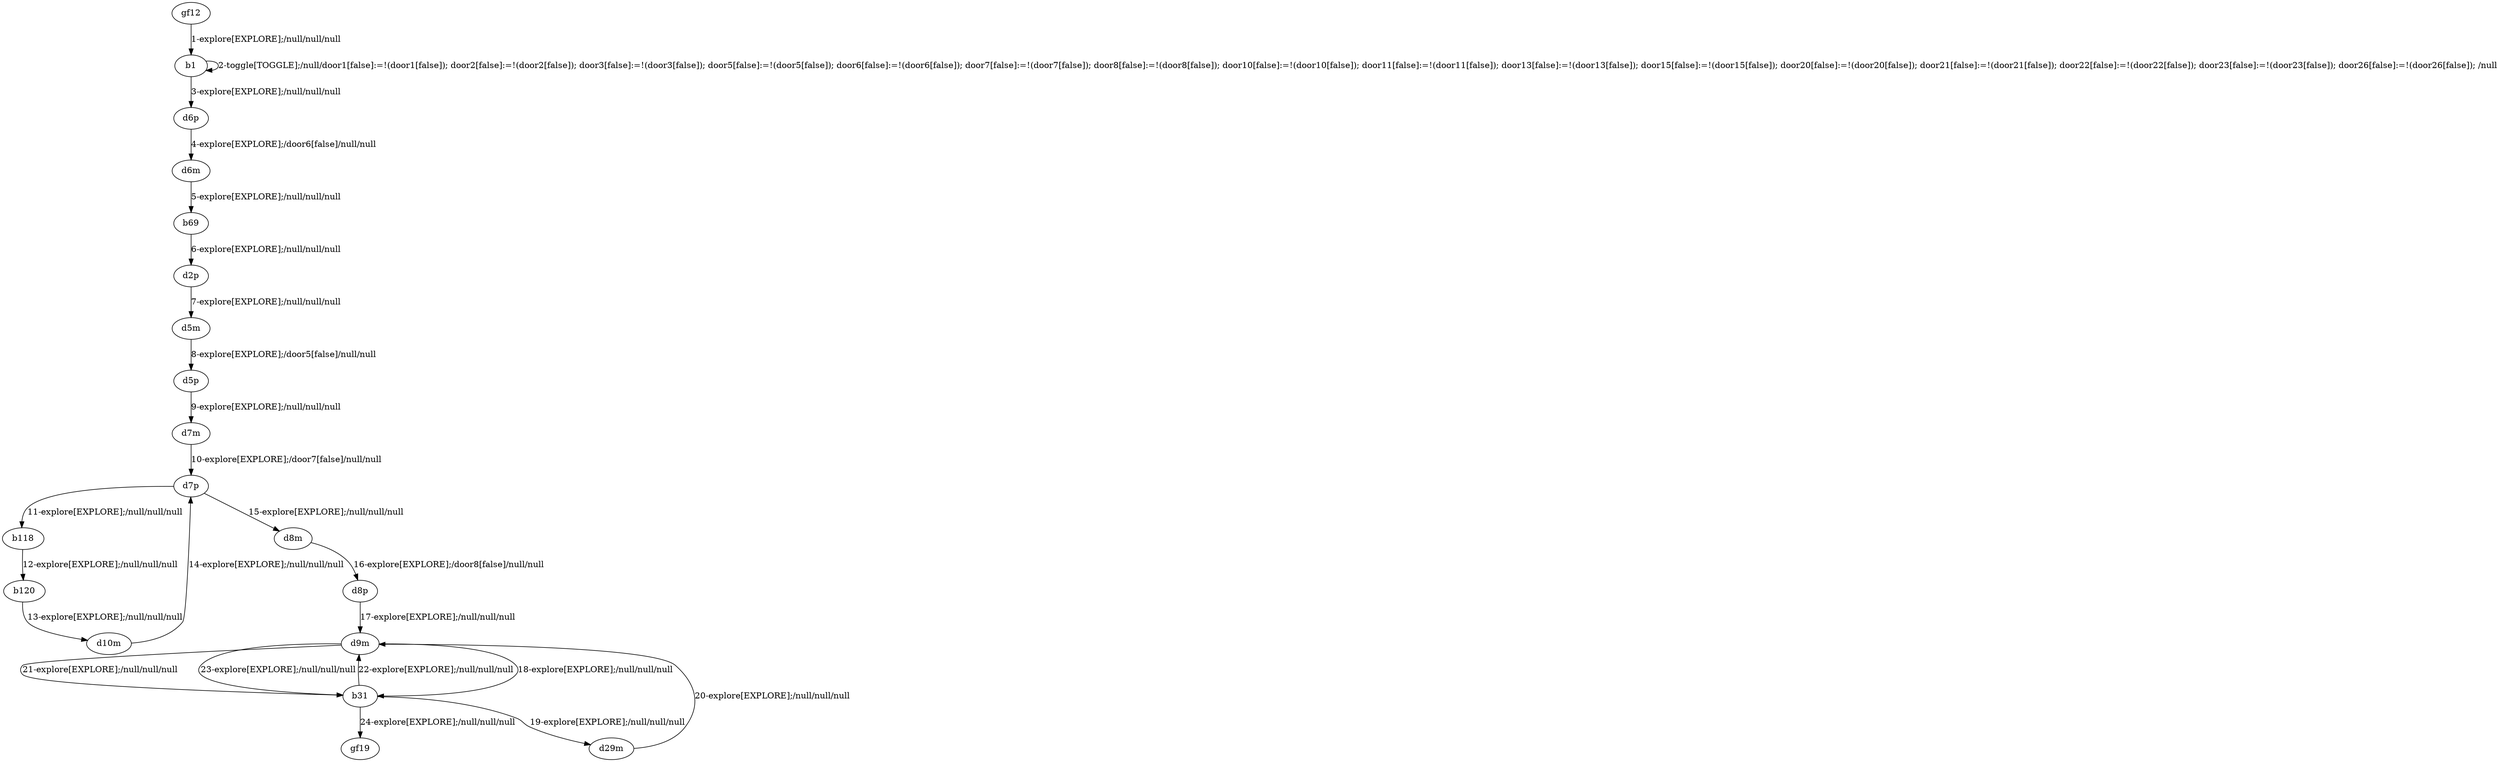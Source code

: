 # Total number of goals covered by this test: 1
# b31 --> gf19

digraph g {
"gf12" -> "b1" [label = "1-explore[EXPLORE];/null/null/null"];
"b1" -> "b1" [label = "2-toggle[TOGGLE];/null/door1[false]:=!(door1[false]); door2[false]:=!(door2[false]); door3[false]:=!(door3[false]); door5[false]:=!(door5[false]); door6[false]:=!(door6[false]); door7[false]:=!(door7[false]); door8[false]:=!(door8[false]); door10[false]:=!(door10[false]); door11[false]:=!(door11[false]); door13[false]:=!(door13[false]); door15[false]:=!(door15[false]); door20[false]:=!(door20[false]); door21[false]:=!(door21[false]); door22[false]:=!(door22[false]); door23[false]:=!(door23[false]); door26[false]:=!(door26[false]); /null"];
"b1" -> "d6p" [label = "3-explore[EXPLORE];/null/null/null"];
"d6p" -> "d6m" [label = "4-explore[EXPLORE];/door6[false]/null/null"];
"d6m" -> "b69" [label = "5-explore[EXPLORE];/null/null/null"];
"b69" -> "d2p" [label = "6-explore[EXPLORE];/null/null/null"];
"d2p" -> "d5m" [label = "7-explore[EXPLORE];/null/null/null"];
"d5m" -> "d5p" [label = "8-explore[EXPLORE];/door5[false]/null/null"];
"d5p" -> "d7m" [label = "9-explore[EXPLORE];/null/null/null"];
"d7m" -> "d7p" [label = "10-explore[EXPLORE];/door7[false]/null/null"];
"d7p" -> "b118" [label = "11-explore[EXPLORE];/null/null/null"];
"b118" -> "b120" [label = "12-explore[EXPLORE];/null/null/null"];
"b120" -> "d10m" [label = "13-explore[EXPLORE];/null/null/null"];
"d10m" -> "d7p" [label = "14-explore[EXPLORE];/null/null/null"];
"d7p" -> "d8m" [label = "15-explore[EXPLORE];/null/null/null"];
"d8m" -> "d8p" [label = "16-explore[EXPLORE];/door8[false]/null/null"];
"d8p" -> "d9m" [label = "17-explore[EXPLORE];/null/null/null"];
"d9m" -> "b31" [label = "18-explore[EXPLORE];/null/null/null"];
"b31" -> "d29m" [label = "19-explore[EXPLORE];/null/null/null"];
"d29m" -> "d9m" [label = "20-explore[EXPLORE];/null/null/null"];
"d9m" -> "b31" [label = "21-explore[EXPLORE];/null/null/null"];
"b31" -> "d9m" [label = "22-explore[EXPLORE];/null/null/null"];
"d9m" -> "b31" [label = "23-explore[EXPLORE];/null/null/null"];
"b31" -> "gf19" [label = "24-explore[EXPLORE];/null/null/null"];
}
